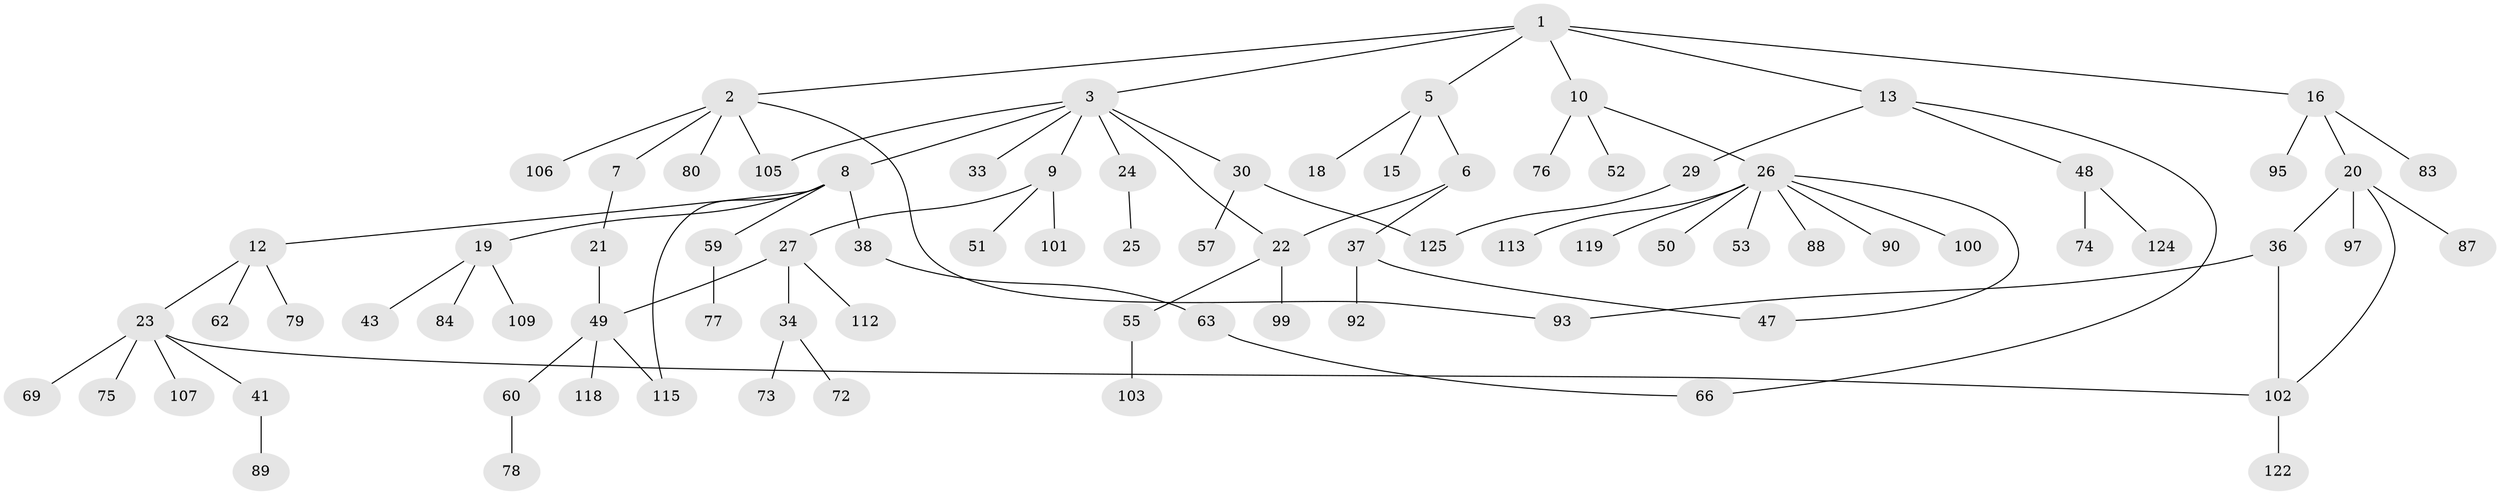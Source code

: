// Generated by graph-tools (version 1.1) at 2025/51/02/27/25 19:51:41]
// undirected, 83 vertices, 92 edges
graph export_dot {
graph [start="1"]
  node [color=gray90,style=filled];
  1;
  2 [super="+65"];
  3 [super="+4"];
  5 [super="+108"];
  6 [super="+11"];
  7 [super="+39"];
  8 [super="+67"];
  9 [super="+58"];
  10 [super="+14"];
  12 [super="+17"];
  13 [super="+64"];
  15;
  16 [super="+32"];
  18;
  19 [super="+35"];
  20 [super="+28"];
  21 [super="+85"];
  22 [super="+94"];
  23 [super="+31"];
  24 [super="+44"];
  25 [super="+42"];
  26 [super="+70"];
  27 [super="+45"];
  29 [super="+111"];
  30 [super="+46"];
  33;
  34 [super="+81"];
  36 [super="+56"];
  37 [super="+40"];
  38;
  41 [super="+104"];
  43;
  47 [super="+54"];
  48 [super="+68"];
  49 [super="+98"];
  50;
  51 [super="+71"];
  52;
  53;
  55 [super="+86"];
  57 [super="+61"];
  59 [super="+120"];
  60 [super="+114"];
  62;
  63 [super="+110"];
  66;
  69;
  72 [super="+82"];
  73;
  74;
  75;
  76 [super="+116"];
  77;
  78;
  79;
  80;
  83;
  84 [super="+91"];
  87;
  88;
  89 [super="+96"];
  90;
  92;
  93;
  95;
  97;
  99;
  100;
  101;
  102 [super="+117"];
  103;
  105;
  106;
  107;
  109;
  112;
  113;
  115 [super="+121"];
  118;
  119;
  122 [super="+123"];
  124;
  125;
  1 -- 2;
  1 -- 3;
  1 -- 5;
  1 -- 10;
  1 -- 13;
  1 -- 16;
  2 -- 7;
  2 -- 105;
  2 -- 80;
  2 -- 93;
  2 -- 106;
  3 -- 22;
  3 -- 24;
  3 -- 30;
  3 -- 33;
  3 -- 8;
  3 -- 9;
  3 -- 105;
  5 -- 6;
  5 -- 15;
  5 -- 18;
  6 -- 37;
  6 -- 22;
  7 -- 21;
  8 -- 12;
  8 -- 19;
  8 -- 38;
  8 -- 59;
  8 -- 115;
  9 -- 27;
  9 -- 51;
  9 -- 101;
  10 -- 26;
  10 -- 52;
  10 -- 76;
  12 -- 23;
  12 -- 62;
  12 -- 79;
  13 -- 29;
  13 -- 48;
  13 -- 66;
  16 -- 20;
  16 -- 83;
  16 -- 95;
  19 -- 109;
  19 -- 43;
  19 -- 84;
  20 -- 36;
  20 -- 97;
  20 -- 102;
  20 -- 87;
  21 -- 49;
  22 -- 55;
  22 -- 99 [weight=2];
  23 -- 69;
  23 -- 75;
  23 -- 41;
  23 -- 107;
  23 -- 102;
  24 -- 25;
  26 -- 47;
  26 -- 50;
  26 -- 53;
  26 -- 100;
  26 -- 113;
  26 -- 90;
  26 -- 119;
  26 -- 88;
  27 -- 34;
  27 -- 112;
  27 -- 49;
  29 -- 125;
  30 -- 57;
  30 -- 125;
  34 -- 72;
  34 -- 73;
  36 -- 93;
  36 -- 102;
  37 -- 92;
  37 -- 47;
  38 -- 63;
  41 -- 89;
  48 -- 74;
  48 -- 124;
  49 -- 60;
  49 -- 118;
  49 -- 115;
  55 -- 103;
  59 -- 77;
  60 -- 78;
  63 -- 66;
  102 -- 122;
}
